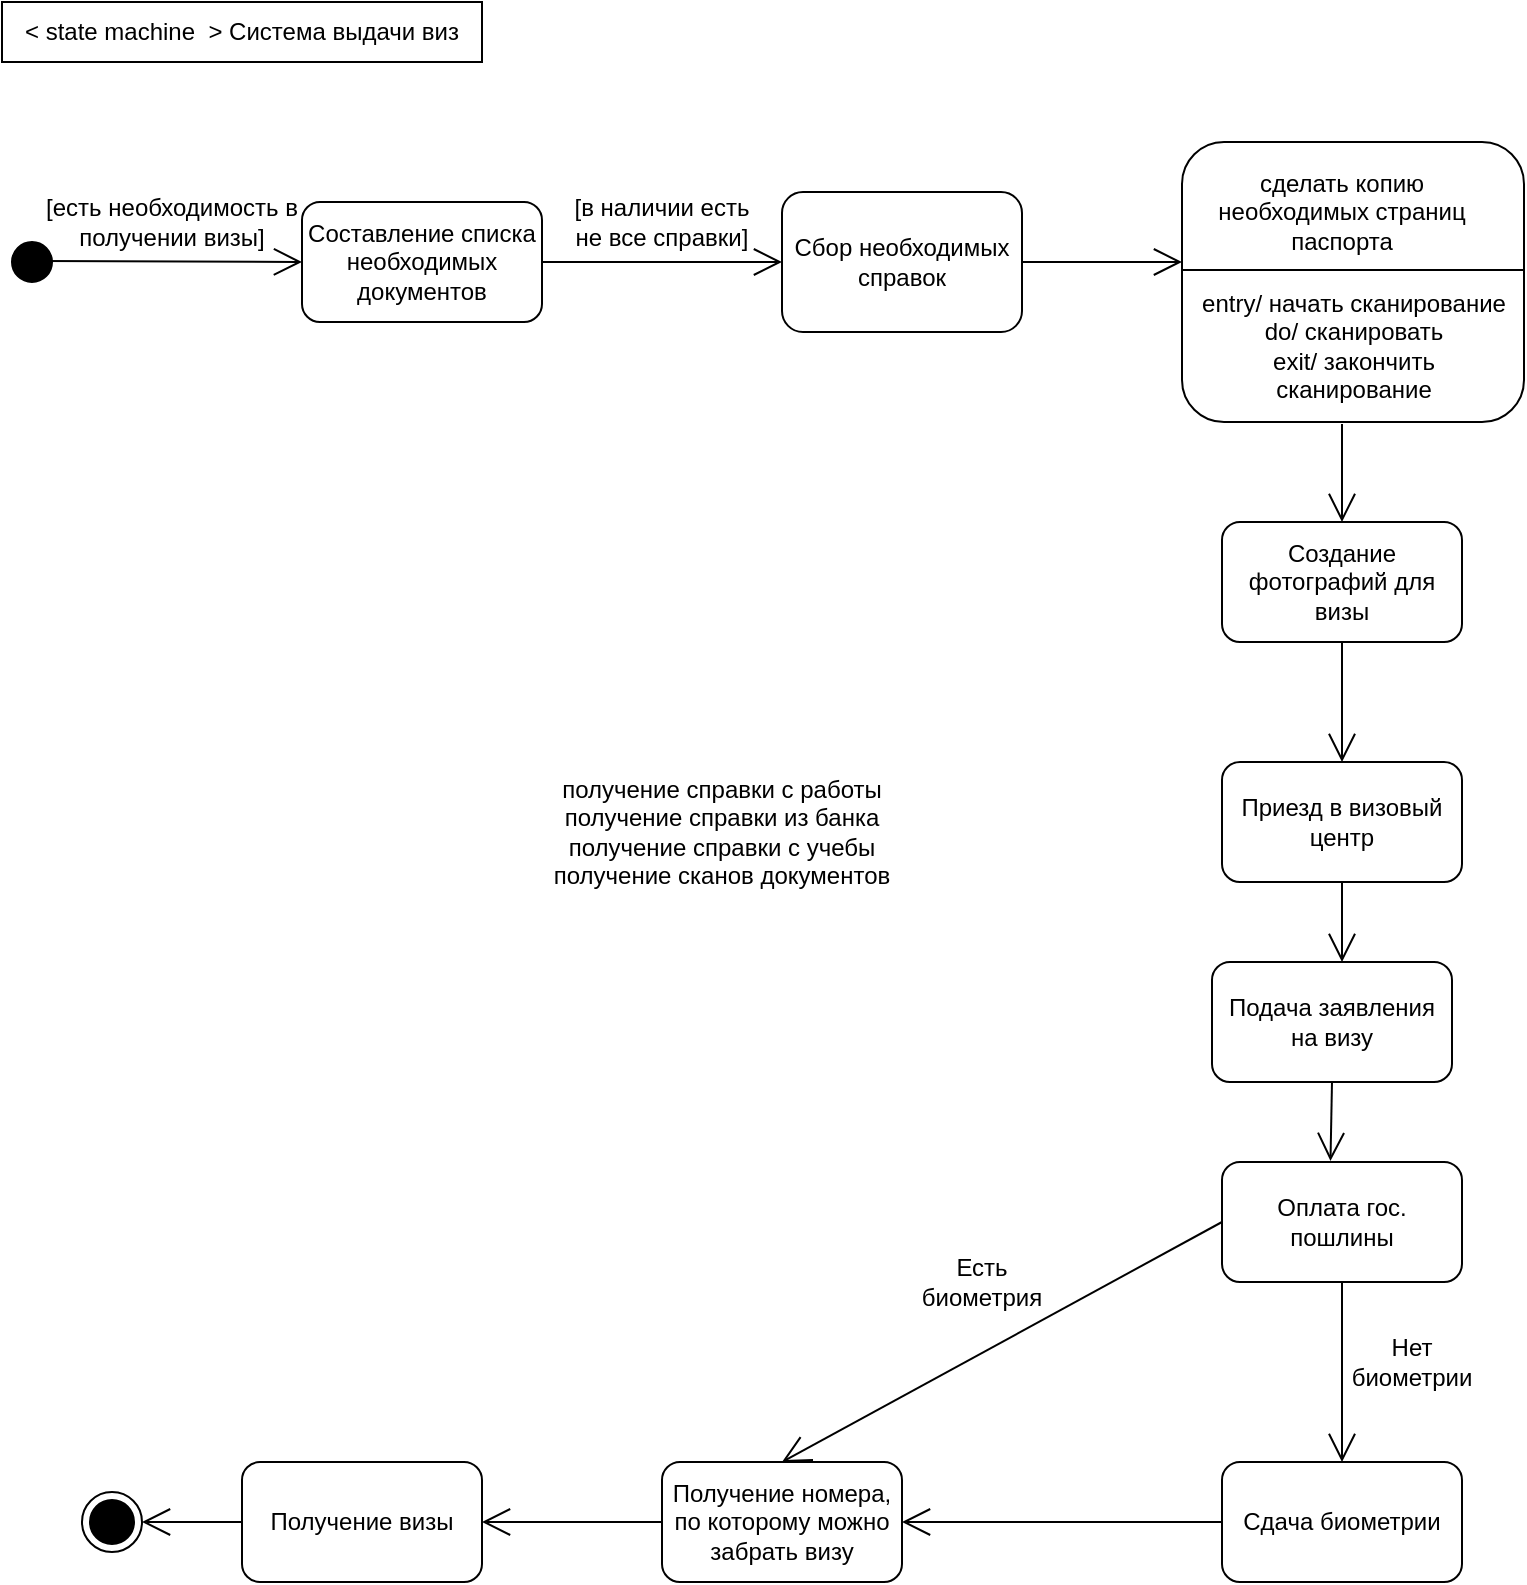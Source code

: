<mxfile version="12.9.3" type="github">
  <diagram id="6GmDmxkY_AZuuJkv6Ied" name="Page-1">
    <mxGraphModel dx="1305" dy="752" grid="1" gridSize="10" guides="1" tooltips="1" connect="1" arrows="1" fold="1" page="1" pageScale="1" pageWidth="827" pageHeight="1169" math="0" shadow="0">
      <root>
        <mxCell id="0" />
        <mxCell id="1" parent="0" />
        <mxCell id="I90XgdQoUjDyXGkI2Q0D-1" value="&amp;lt; state machine&amp;nbsp; &amp;gt; Система выдачи виз" style="rounded=0;whiteSpace=wrap;html=1;" vertex="1" parent="1">
          <mxGeometry x="40" y="40" width="240" height="30" as="geometry" />
        </mxCell>
        <mxCell id="I90XgdQoUjDyXGkI2Q0D-8" value="" style="ellipse;html=1;shape=endState;fillColor=#000000;strokeColor=#000000;" vertex="1" parent="1">
          <mxGeometry x="80" y="785" width="30" height="30" as="geometry" />
        </mxCell>
        <mxCell id="I90XgdQoUjDyXGkI2Q0D-10" value="" style="ellipse;html=1;shape=endState;fillColor=#000000;strokeColor=#FFFFFF;" vertex="1" parent="1">
          <mxGeometry x="40" y="155" width="30" height="30" as="geometry" />
        </mxCell>
        <mxCell id="I90XgdQoUjDyXGkI2Q0D-12" value="" style="rounded=1;whiteSpace=wrap;html=1;strokeColor=#000000;" vertex="1" parent="1">
          <mxGeometry x="430" y="135" width="120" height="70" as="geometry" />
        </mxCell>
        <mxCell id="I90XgdQoUjDyXGkI2Q0D-16" value="получение справки с работы&lt;br&gt;получение справки из банка&lt;br&gt;получение справки с учебы&lt;br&gt;получение сканов документов&lt;br&gt;" style="text;html=1;strokeColor=none;fillColor=none;align=center;verticalAlign=middle;whiteSpace=wrap;rounded=0;" vertex="1" parent="1">
          <mxGeometry x="290" y="420" width="220" height="70" as="geometry" />
        </mxCell>
        <mxCell id="I90XgdQoUjDyXGkI2Q0D-17" value="&lt;div&gt;Сбор необходимых справок&lt;/div&gt;" style="text;html=1;strokeColor=none;fillColor=none;align=center;verticalAlign=middle;whiteSpace=wrap;rounded=0;" vertex="1" parent="1">
          <mxGeometry x="430" y="150" width="120" height="40" as="geometry" />
        </mxCell>
        <mxCell id="I90XgdQoUjDyXGkI2Q0D-18" value="" style="rounded=1;whiteSpace=wrap;html=1;strokeColor=#000000;" vertex="1" parent="1">
          <mxGeometry x="630" y="110" width="171" height="140" as="geometry" />
        </mxCell>
        <mxCell id="I90XgdQoUjDyXGkI2Q0D-20" value="Создание фотографий для визы" style="rounded=1;whiteSpace=wrap;html=1;strokeColor=#000000;" vertex="1" parent="1">
          <mxGeometry x="650" y="300" width="120" height="60" as="geometry" />
        </mxCell>
        <mxCell id="I90XgdQoUjDyXGkI2Q0D-21" value="Сдача биометрии" style="rounded=1;whiteSpace=wrap;html=1;strokeColor=#000000;" vertex="1" parent="1">
          <mxGeometry x="650" y="770" width="120" height="60" as="geometry" />
        </mxCell>
        <mxCell id="I90XgdQoUjDyXGkI2Q0D-22" value="Оплата гос. пошлины" style="rounded=1;whiteSpace=wrap;html=1;strokeColor=#000000;" vertex="1" parent="1">
          <mxGeometry x="650" y="620" width="120" height="60" as="geometry" />
        </mxCell>
        <mxCell id="I90XgdQoUjDyXGkI2Q0D-23" value="Приезд в визовый центр" style="rounded=1;whiteSpace=wrap;html=1;strokeColor=#000000;" vertex="1" parent="1">
          <mxGeometry x="650" y="420" width="120" height="60" as="geometry" />
        </mxCell>
        <mxCell id="I90XgdQoUjDyXGkI2Q0D-24" value="Подача заявления на визу" style="rounded=1;whiteSpace=wrap;html=1;strokeColor=#000000;" vertex="1" parent="1">
          <mxGeometry x="645" y="520" width="120" height="60" as="geometry" />
        </mxCell>
        <mxCell id="I90XgdQoUjDyXGkI2Q0D-26" value="Получение номера, по которому можно забрать визу" style="rounded=1;whiteSpace=wrap;html=1;strokeColor=#000000;" vertex="1" parent="1">
          <mxGeometry x="370" y="770" width="120" height="60" as="geometry" />
        </mxCell>
        <mxCell id="I90XgdQoUjDyXGkI2Q0D-27" value="Получение визы" style="rounded=1;whiteSpace=wrap;html=1;strokeColor=#000000;" vertex="1" parent="1">
          <mxGeometry x="160" y="770" width="120" height="60" as="geometry" />
        </mxCell>
        <mxCell id="I90XgdQoUjDyXGkI2Q0D-36" value="" style="line;strokeWidth=1;fillColor=none;align=left;verticalAlign=middle;spacingTop=-1;spacingLeft=3;spacingRight=3;rotatable=0;labelPosition=right;points=[];portConstraint=eastwest;" vertex="1" parent="1">
          <mxGeometry x="630" y="170" width="171" height="8" as="geometry" />
        </mxCell>
        <mxCell id="I90XgdQoUjDyXGkI2Q0D-37" value="&lt;br&gt;entry/ начать сканирование&lt;br&gt;do/ сканировать&lt;br&gt;exit/ закончить сканирование" style="text;html=1;strokeColor=none;fillColor=none;align=center;verticalAlign=middle;whiteSpace=wrap;rounded=0;" vertex="1" parent="1">
          <mxGeometry x="635.5" y="170" width="160" height="70" as="geometry" />
        </mxCell>
        <mxCell id="I90XgdQoUjDyXGkI2Q0D-40" value="сделать копию необходимых страниц паспорта" style="text;html=1;strokeColor=none;fillColor=none;align=center;verticalAlign=middle;whiteSpace=wrap;rounded=0;" vertex="1" parent="1">
          <mxGeometry x="635" y="120" width="150" height="50" as="geometry" />
        </mxCell>
        <mxCell id="I90XgdQoUjDyXGkI2Q0D-46" value="" style="endArrow=open;endFill=1;endSize=12;html=1;entryX=0;entryY=0.5;entryDx=0;entryDy=0;" edge="1" parent="1" target="I90XgdQoUjDyXGkI2Q0D-11">
          <mxGeometry width="160" relative="1" as="geometry">
            <mxPoint x="60" y="169.5" as="sourcePoint" />
            <mxPoint x="160" y="170" as="targetPoint" />
          </mxGeometry>
        </mxCell>
        <mxCell id="I90XgdQoUjDyXGkI2Q0D-47" value="" style="endArrow=open;endFill=1;endSize=12;html=1;entryX=0;entryY=0.5;entryDx=0;entryDy=0;" edge="1" parent="1" source="I90XgdQoUjDyXGkI2Q0D-11" target="I90XgdQoUjDyXGkI2Q0D-12">
          <mxGeometry width="160" relative="1" as="geometry">
            <mxPoint x="230" y="169.5" as="sourcePoint" />
            <mxPoint x="370" y="170" as="targetPoint" />
          </mxGeometry>
        </mxCell>
        <mxCell id="I90XgdQoUjDyXGkI2Q0D-48" value="" style="endArrow=open;endFill=1;endSize=12;html=1;exitX=0.5;exitY=1;exitDx=0;exitDy=0;entryX=0.5;entryY=0;entryDx=0;entryDy=0;" edge="1" parent="1" source="I90XgdQoUjDyXGkI2Q0D-22" target="I90XgdQoUjDyXGkI2Q0D-21">
          <mxGeometry width="160" relative="1" as="geometry">
            <mxPoint x="710" y="774" as="sourcePoint" />
            <mxPoint x="720" y="770" as="targetPoint" />
          </mxGeometry>
        </mxCell>
        <mxCell id="I90XgdQoUjDyXGkI2Q0D-49" value="Нет биометрии" style="text;html=1;strokeColor=none;fillColor=none;align=center;verticalAlign=middle;whiteSpace=wrap;rounded=0;" vertex="1" parent="1">
          <mxGeometry x="725" y="710" width="40" height="20" as="geometry" />
        </mxCell>
        <mxCell id="I90XgdQoUjDyXGkI2Q0D-51" value="Есть биометрия" style="text;html=1;strokeColor=none;fillColor=none;align=center;verticalAlign=middle;whiteSpace=wrap;rounded=0;" vertex="1" parent="1">
          <mxGeometry x="510" y="670" width="40" height="20" as="geometry" />
        </mxCell>
        <mxCell id="I90XgdQoUjDyXGkI2Q0D-55" value="" style="endArrow=open;endFill=1;endSize=12;html=1;exitX=0;exitY=0.5;exitDx=0;exitDy=0;entryX=0.5;entryY=0;entryDx=0;entryDy=0;" edge="1" parent="1" source="I90XgdQoUjDyXGkI2Q0D-22" target="I90XgdQoUjDyXGkI2Q0D-26">
          <mxGeometry width="160" relative="1" as="geometry">
            <mxPoint x="410" y="720" as="sourcePoint" />
            <mxPoint x="570" y="720" as="targetPoint" />
          </mxGeometry>
        </mxCell>
        <mxCell id="I90XgdQoUjDyXGkI2Q0D-56" value="" style="endArrow=open;endFill=1;endSize=12;html=1;exitX=0;exitY=0.5;exitDx=0;exitDy=0;entryX=1;entryY=0.5;entryDx=0;entryDy=0;" edge="1" parent="1" source="I90XgdQoUjDyXGkI2Q0D-21" target="I90XgdQoUjDyXGkI2Q0D-26">
          <mxGeometry width="160" relative="1" as="geometry">
            <mxPoint x="410" y="720" as="sourcePoint" />
            <mxPoint x="570" y="720" as="targetPoint" />
          </mxGeometry>
        </mxCell>
        <mxCell id="I90XgdQoUjDyXGkI2Q0D-57" value="" style="endArrow=open;endFill=1;endSize=12;html=1;exitX=0;exitY=0.5;exitDx=0;exitDy=0;entryX=1;entryY=0.5;entryDx=0;entryDy=0;" edge="1" parent="1" source="I90XgdQoUjDyXGkI2Q0D-26" target="I90XgdQoUjDyXGkI2Q0D-27">
          <mxGeometry width="160" relative="1" as="geometry">
            <mxPoint x="410" y="660" as="sourcePoint" />
            <mxPoint x="570" y="660" as="targetPoint" />
          </mxGeometry>
        </mxCell>
        <mxCell id="I90XgdQoUjDyXGkI2Q0D-59" value="[есть необходимость в получении визы]" style="text;html=1;strokeColor=none;fillColor=none;align=center;verticalAlign=middle;whiteSpace=wrap;rounded=0;" vertex="1" parent="1">
          <mxGeometry x="40" y="140" width="170" height="20" as="geometry" />
        </mxCell>
        <mxCell id="I90XgdQoUjDyXGkI2Q0D-64" value="" style="endArrow=open;endFill=1;endSize=12;html=1;exitX=1;exitY=0.5;exitDx=0;exitDy=0;" edge="1" parent="1" source="I90XgdQoUjDyXGkI2Q0D-17">
          <mxGeometry width="160" relative="1" as="geometry">
            <mxPoint x="390" y="410" as="sourcePoint" />
            <mxPoint x="630" y="170" as="targetPoint" />
          </mxGeometry>
        </mxCell>
        <mxCell id="I90XgdQoUjDyXGkI2Q0D-65" value="" style="endArrow=open;endFill=1;endSize=12;html=1;entryX=0.5;entryY=0;entryDx=0;entryDy=0;" edge="1" parent="1" target="I90XgdQoUjDyXGkI2Q0D-20">
          <mxGeometry width="160" relative="1" as="geometry">
            <mxPoint x="710" y="251" as="sourcePoint" />
            <mxPoint x="620" y="410" as="targetPoint" />
          </mxGeometry>
        </mxCell>
        <mxCell id="I90XgdQoUjDyXGkI2Q0D-66" value="" style="endArrow=open;endFill=1;endSize=12;html=1;exitX=0.5;exitY=1;exitDx=0;exitDy=0;entryX=0.5;entryY=0;entryDx=0;entryDy=0;" edge="1" parent="1" source="I90XgdQoUjDyXGkI2Q0D-20" target="I90XgdQoUjDyXGkI2Q0D-23">
          <mxGeometry width="160" relative="1" as="geometry">
            <mxPoint x="440" y="410" as="sourcePoint" />
            <mxPoint x="600" y="410" as="targetPoint" />
          </mxGeometry>
        </mxCell>
        <mxCell id="I90XgdQoUjDyXGkI2Q0D-67" value="" style="endArrow=open;endFill=1;endSize=12;html=1;exitX=0.5;exitY=1;exitDx=0;exitDy=0;" edge="1" parent="1" source="I90XgdQoUjDyXGkI2Q0D-23">
          <mxGeometry width="160" relative="1" as="geometry">
            <mxPoint x="590" y="490" as="sourcePoint" />
            <mxPoint x="710" y="520" as="targetPoint" />
          </mxGeometry>
        </mxCell>
        <mxCell id="I90XgdQoUjDyXGkI2Q0D-68" value="" style="endArrow=open;endFill=1;endSize=12;html=1;exitX=0.5;exitY=1;exitDx=0;exitDy=0;entryX=0.452;entryY=-0.008;entryDx=0;entryDy=0;entryPerimeter=0;" edge="1" parent="1" source="I90XgdQoUjDyXGkI2Q0D-24" target="I90XgdQoUjDyXGkI2Q0D-22">
          <mxGeometry width="160" relative="1" as="geometry">
            <mxPoint x="590" y="580" as="sourcePoint" />
            <mxPoint x="580" y="620" as="targetPoint" />
          </mxGeometry>
        </mxCell>
        <mxCell id="I90XgdQoUjDyXGkI2Q0D-69" value="" style="endArrow=open;endFill=1;endSize=12;html=1;exitX=0;exitY=0.5;exitDx=0;exitDy=0;entryX=1;entryY=0.5;entryDx=0;entryDy=0;" edge="1" parent="1" source="I90XgdQoUjDyXGkI2Q0D-27" target="I90XgdQoUjDyXGkI2Q0D-8">
          <mxGeometry width="160" relative="1" as="geometry">
            <mxPoint x="400" y="560" as="sourcePoint" />
            <mxPoint x="560" y="560" as="targetPoint" />
          </mxGeometry>
        </mxCell>
        <mxCell id="I90XgdQoUjDyXGkI2Q0D-11" value="Составление списка необходимых документов" style="rounded=1;whiteSpace=wrap;html=1;strokeColor=#000000;" vertex="1" parent="1">
          <mxGeometry x="190" y="140" width="120" height="60" as="geometry" />
        </mxCell>
        <mxCell id="I90XgdQoUjDyXGkI2Q0D-72" value="[в наличии есть не все справки]" style="text;html=1;strokeColor=none;fillColor=none;align=center;verticalAlign=middle;whiteSpace=wrap;rounded=0;" vertex="1" parent="1">
          <mxGeometry x="320" y="140" width="100" height="20" as="geometry" />
        </mxCell>
      </root>
    </mxGraphModel>
  </diagram>
</mxfile>
